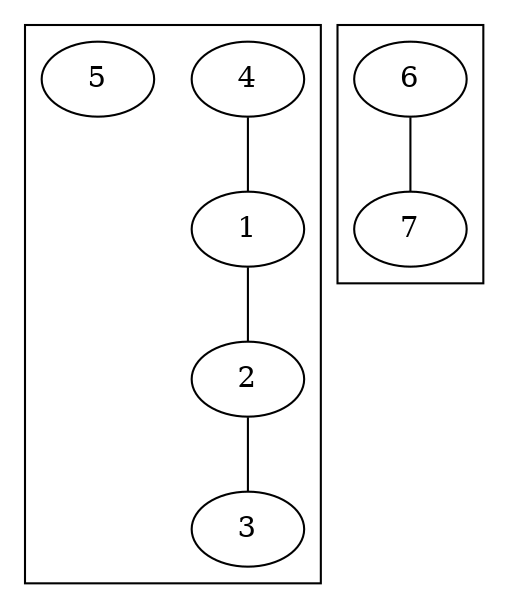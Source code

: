 graph G
{
    1 -- 2;
    2 -- 3;
    //3 -- 1;

    4 -- 1;

    //5 -- {1 2 3 4};
    //6 -- {1 2 3 4};
    
    6 -- 7;
    subgraph cluster_1
    {
        6;
        7;
    }
    subgraph cluster_2
    {
        1;
        2;
        3;
        4;
        5;
    }
}
